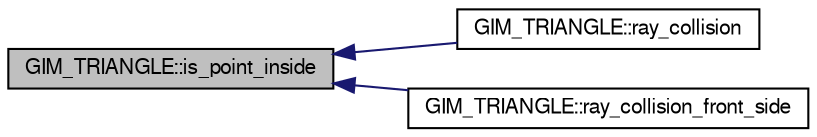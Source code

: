 digraph G
{
  bgcolor="transparent";
  edge [fontname="FreeSans",fontsize=10,labelfontname="FreeSans",labelfontsize=10];
  node [fontname="FreeSans",fontsize=10,shape=record];
  rankdir=LR;
  Node1 [label="GIM_TRIANGLE::is_point_inside",height=0.2,width=0.4,color="black", fillcolor="grey75", style="filled" fontcolor="black"];
  Node1 -> Node2 [dir=back,color="midnightblue",fontsize=10,style="solid"];
  Node2 [label="GIM_TRIANGLE::ray_collision",height=0.2,width=0.4,color="black",URL="$class_g_i_m___t_r_i_a_n_g_l_e.html#2942ca686a994c2d112ad356c2a4e7ad",tooltip="Bidireccional ray collision."];
  Node1 -> Node3 [dir=back,color="midnightblue",fontsize=10,style="solid"];
  Node3 [label="GIM_TRIANGLE::ray_collision_front_side",height=0.2,width=0.4,color="black",URL="$class_g_i_m___t_r_i_a_n_g_l_e.html#2b333284fd573994acf89b9085a61927",tooltip="one direccion ray collision"];
}

